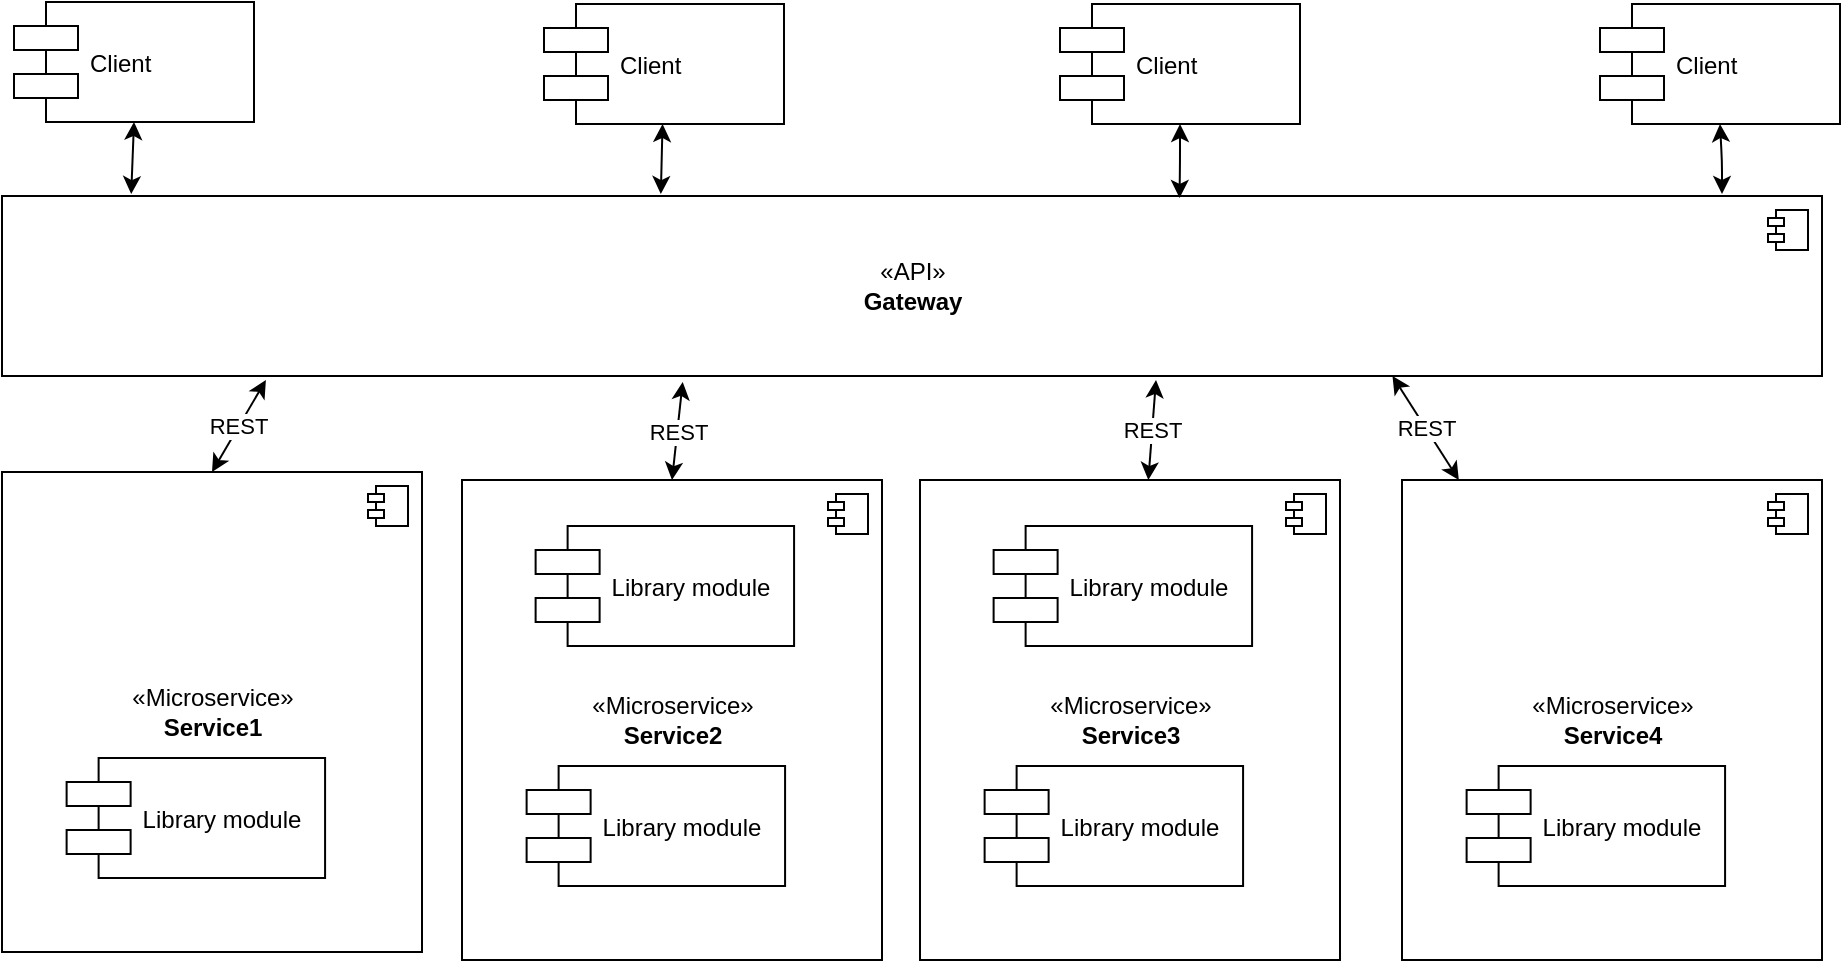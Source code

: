 <mxfile version="11.0.7" type="github"><diagram id="WMA4AF2PGNBux-QJ2cXd" name="Page-1"><mxGraphModel dx="815" dy="507" grid="1" gridSize="10" guides="1" tooltips="1" connect="1" arrows="1" fold="1" page="1" pageScale="1" pageWidth="1169" pageHeight="827" math="0" shadow="0"><root><mxCell id="0"/><mxCell id="1" parent="0"/><mxCell id="2x5Xu6jcGPM94tP8v_IJ-1" value="Client" style="shape=component;align=left;spacingLeft=36;" parent="1" vertex="1"><mxGeometry x="26" y="20" width="120" height="60" as="geometry"/></mxCell><mxCell id="2x5Xu6jcGPM94tP8v_IJ-3" value="Client" style="shape=component;align=left;spacingLeft=36;" parent="1" vertex="1"><mxGeometry x="291" y="21" width="120" height="60" as="geometry"/></mxCell><mxCell id="2x5Xu6jcGPM94tP8v_IJ-4" value="Client" style="shape=component;align=left;spacingLeft=36;" parent="1" vertex="1"><mxGeometry x="549" y="21" width="120" height="60" as="geometry"/></mxCell><mxCell id="2x5Xu6jcGPM94tP8v_IJ-6" value="«API»&lt;br&gt;&lt;b&gt;Gateway&lt;/b&gt;" style="html=1;" parent="1" vertex="1"><mxGeometry x="20" y="117" width="910" height="90" as="geometry"/></mxCell><mxCell id="2x5Xu6jcGPM94tP8v_IJ-7" value="" style="shape=component;jettyWidth=8;jettyHeight=4;" parent="2x5Xu6jcGPM94tP8v_IJ-6" vertex="1"><mxGeometry x="1" width="20" height="20" relative="1" as="geometry"><mxPoint x="-27" y="7" as="offset"/></mxGeometry></mxCell><mxCell id="2x5Xu6jcGPM94tP8v_IJ-8" value="«Microservice»&lt;br&gt;&lt;b&gt;Service1&lt;/b&gt;" style="html=1;" parent="1" vertex="1"><mxGeometry x="20" y="255" width="210" height="240" as="geometry"/></mxCell><mxCell id="2x5Xu6jcGPM94tP8v_IJ-9" value="" style="shape=component;jettyWidth=8;jettyHeight=4;" parent="2x5Xu6jcGPM94tP8v_IJ-8" vertex="1"><mxGeometry x="1" width="20" height="20" relative="1" as="geometry"><mxPoint x="-27" y="7" as="offset"/></mxGeometry></mxCell><mxCell id="2x5Xu6jcGPM94tP8v_IJ-12" value="Library module" style="shape=component;align=left;spacingLeft=36;" parent="2x5Xu6jcGPM94tP8v_IJ-8" vertex="1"><mxGeometry x="32.308" y="143" width="129.231" height="60" as="geometry"/></mxCell><mxCell id="2x5Xu6jcGPM94tP8v_IJ-13" value="«Microservice»&lt;br&gt;&lt;b&gt;Service2&lt;/b&gt;" style="html=1;" parent="1" vertex="1"><mxGeometry x="250" y="259" width="210" height="240" as="geometry"/></mxCell><mxCell id="2x5Xu6jcGPM94tP8v_IJ-14" value="" style="shape=component;jettyWidth=8;jettyHeight=4;" parent="2x5Xu6jcGPM94tP8v_IJ-13" vertex="1"><mxGeometry x="1" width="20" height="20" relative="1" as="geometry"><mxPoint x="-27" y="7" as="offset"/></mxGeometry></mxCell><mxCell id="2x5Xu6jcGPM94tP8v_IJ-15" value="Library module" style="shape=component;align=left;spacingLeft=36;" parent="2x5Xu6jcGPM94tP8v_IJ-13" vertex="1"><mxGeometry x="32.308" y="143" width="129.231" height="60" as="geometry"/></mxCell><mxCell id="2x5Xu6jcGPM94tP8v_IJ-16" value="Library module" style="shape=component;align=left;spacingLeft=36;" parent="2x5Xu6jcGPM94tP8v_IJ-13" vertex="1"><mxGeometry x="36.808" y="23" width="129.231" height="60" as="geometry"/></mxCell><mxCell id="2x5Xu6jcGPM94tP8v_IJ-17" value="«Microservice»&lt;br&gt;&lt;b&gt;Service3&lt;/b&gt;" style="html=1;" parent="1" vertex="1"><mxGeometry x="479" y="259" width="210" height="240" as="geometry"/></mxCell><mxCell id="2x5Xu6jcGPM94tP8v_IJ-18" value="" style="shape=component;jettyWidth=8;jettyHeight=4;" parent="2x5Xu6jcGPM94tP8v_IJ-17" vertex="1"><mxGeometry x="1" width="20" height="20" relative="1" as="geometry"><mxPoint x="-27" y="7" as="offset"/></mxGeometry></mxCell><mxCell id="2x5Xu6jcGPM94tP8v_IJ-19" value="Library module" style="shape=component;align=left;spacingLeft=36;" parent="2x5Xu6jcGPM94tP8v_IJ-17" vertex="1"><mxGeometry x="32.308" y="143" width="129.231" height="60" as="geometry"/></mxCell><mxCell id="2x5Xu6jcGPM94tP8v_IJ-20" value="Library module" style="shape=component;align=left;spacingLeft=36;" parent="2x5Xu6jcGPM94tP8v_IJ-17" vertex="1"><mxGeometry x="36.808" y="23" width="129.231" height="60" as="geometry"/></mxCell><mxCell id="2x5Xu6jcGPM94tP8v_IJ-21" value="Client" style="shape=component;align=left;spacingLeft=36;" parent="1" vertex="1"><mxGeometry x="819" y="21" width="120" height="60" as="geometry"/></mxCell><mxCell id="2x5Xu6jcGPM94tP8v_IJ-22" value="«Microservice»&lt;br&gt;&lt;b&gt;Service4&lt;/b&gt;" style="html=1;" parent="1" vertex="1"><mxGeometry x="720" y="259" width="210" height="240" as="geometry"/></mxCell><mxCell id="2x5Xu6jcGPM94tP8v_IJ-23" value="" style="shape=component;jettyWidth=8;jettyHeight=4;" parent="2x5Xu6jcGPM94tP8v_IJ-22" vertex="1"><mxGeometry x="1" width="20" height="20" relative="1" as="geometry"><mxPoint x="-27" y="7" as="offset"/></mxGeometry></mxCell><mxCell id="2x5Xu6jcGPM94tP8v_IJ-24" value="Library module" style="shape=component;align=left;spacingLeft=36;" parent="2x5Xu6jcGPM94tP8v_IJ-22" vertex="1"><mxGeometry x="32.308" y="143" width="129.231" height="60" as="geometry"/></mxCell><mxCell id="2x5Xu6jcGPM94tP8v_IJ-29" value="" style="endArrow=classic;startArrow=classic;html=1;exitX=0.362;exitY=-0.011;exitDx=0;exitDy=0;exitPerimeter=0;" parent="1" source="2x5Xu6jcGPM94tP8v_IJ-6" target="2x5Xu6jcGPM94tP8v_IJ-3" edge="1"><mxGeometry width="50" height="50" relative="1" as="geometry"><mxPoint x="220" y="550" as="sourcePoint"/><mxPoint x="370" y="100" as="targetPoint"/></mxGeometry></mxCell><mxCell id="2x5Xu6jcGPM94tP8v_IJ-30" value="" style="endArrow=classic;startArrow=classic;html=1;entryX=0.5;entryY=1;entryDx=0;entryDy=0;exitX=0.647;exitY=0.011;exitDx=0;exitDy=0;exitPerimeter=0;" parent="1" source="2x5Xu6jcGPM94tP8v_IJ-6" target="2x5Xu6jcGPM94tP8v_IJ-4" edge="1"><mxGeometry width="50" height="50" relative="1" as="geometry"><mxPoint x="359.42" y="126.01" as="sourcePoint"/><mxPoint x="360.271" y="91" as="targetPoint"/><Array as="points"><mxPoint x="609" y="100"/></Array></mxGeometry></mxCell><mxCell id="2x5Xu6jcGPM94tP8v_IJ-31" value="" style="endArrow=classic;startArrow=classic;html=1;entryX=0.5;entryY=1;entryDx=0;entryDy=0;" parent="1" target="2x5Xu6jcGPM94tP8v_IJ-21" edge="1"><mxGeometry width="50" height="50" relative="1" as="geometry"><mxPoint x="880" y="116" as="sourcePoint"/><mxPoint x="883" y="80" as="targetPoint"/><Array as="points"><mxPoint x="880" y="100"/></Array></mxGeometry></mxCell><mxCell id="2x5Xu6jcGPM94tP8v_IJ-32" value="" style="endArrow=classic;startArrow=classic;html=1;entryX=0.5;entryY=1;entryDx=0;entryDy=0;exitX=0.071;exitY=-0.011;exitDx=0;exitDy=0;exitPerimeter=0;" parent="1" source="2x5Xu6jcGPM94tP8v_IJ-6" target="2x5Xu6jcGPM94tP8v_IJ-1" edge="1"><mxGeometry width="50" height="50" relative="1" as="geometry"><mxPoint x="359.42" y="126.01" as="sourcePoint"/><mxPoint x="360.271" y="91" as="targetPoint"/><Array as="points"/></mxGeometry></mxCell><mxCell id="2x5Xu6jcGPM94tP8v_IJ-33" value="REST" style="endArrow=classic;startArrow=classic;html=1;exitX=0.5;exitY=0;exitDx=0;exitDy=0;entryX=0.145;entryY=1.022;entryDx=0;entryDy=0;entryPerimeter=0;" parent="1" source="2x5Xu6jcGPM94tP8v_IJ-8" target="2x5Xu6jcGPM94tP8v_IJ-6" edge="1"><mxGeometry width="50" height="50" relative="1" as="geometry"><mxPoint x="10" y="270" as="sourcePoint"/><mxPoint x="60" y="220" as="targetPoint"/></mxGeometry></mxCell><mxCell id="2x5Xu6jcGPM94tP8v_IJ-34" value="REST" style="endArrow=classic;startArrow=classic;html=1;exitX=0.5;exitY=0;exitDx=0;exitDy=0;entryX=0.374;entryY=1.033;entryDx=0;entryDy=0;entryPerimeter=0;" parent="1" source="2x5Xu6jcGPM94tP8v_IJ-13" target="2x5Xu6jcGPM94tP8v_IJ-6" edge="1"><mxGeometry width="50" height="50" relative="1" as="geometry"><mxPoint x="135" y="265" as="sourcePoint"/><mxPoint x="315.645" y="217" as="targetPoint"/></mxGeometry></mxCell><mxCell id="2x5Xu6jcGPM94tP8v_IJ-35" value="REST" style="endArrow=classic;startArrow=classic;html=1;" parent="1" source="2x5Xu6jcGPM94tP8v_IJ-17" edge="1"><mxGeometry width="50" height="50" relative="1" as="geometry"><mxPoint x="365" y="269" as="sourcePoint"/><mxPoint x="597" y="209" as="targetPoint"/><Array as="points"/></mxGeometry></mxCell><mxCell id="2x5Xu6jcGPM94tP8v_IJ-36" value="REST" style="endArrow=classic;startArrow=classic;html=1;entryX=0.764;entryY=1;entryDx=0;entryDy=0;entryPerimeter=0;" parent="1" source="2x5Xu6jcGPM94tP8v_IJ-22" target="2x5Xu6jcGPM94tP8v_IJ-6" edge="1"><mxGeometry width="50" height="50" relative="1" as="geometry"><mxPoint x="135" y="265" as="sourcePoint"/><mxPoint x="315.645" y="217" as="targetPoint"/></mxGeometry></mxCell></root></mxGraphModel></diagram></mxfile>